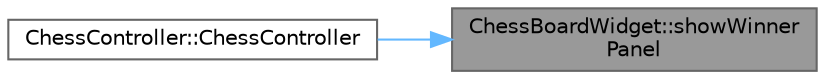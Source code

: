 digraph "ChessBoardWidget::showWinnerPanel"
{
 // LATEX_PDF_SIZE
  bgcolor="transparent";
  edge [fontname=Helvetica,fontsize=10,labelfontname=Helvetica,labelfontsize=10];
  node [fontname=Helvetica,fontsize=10,shape=box,height=0.2,width=0.4];
  rankdir="RL";
  Node1 [id="Node000001",label="ChessBoardWidget::showWinner\lPanel",height=0.2,width=0.4,color="gray40", fillcolor="grey60", style="filled", fontcolor="black",tooltip="Displays the winner panel with the winning player's name."];
  Node1 -> Node2 [id="edge1_Node000001_Node000002",dir="back",color="steelblue1",style="solid",tooltip=" "];
  Node2 [id="Node000002",label="ChessController::ChessController",height=0.2,width=0.4,color="grey40", fillcolor="white", style="filled",URL="$class_chess_controller.html#a1a5ce0f8a8706dd670b8da59e3f4d0d3",tooltip="Constructor for ChessController."];
}
